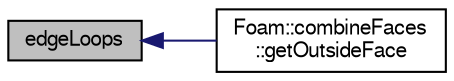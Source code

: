 digraph "edgeLoops"
{
  bgcolor="transparent";
  edge [fontname="FreeSans",fontsize="10",labelfontname="FreeSans",labelfontsize="10"];
  node [fontname="FreeSans",fontsize="10",shape=record];
  rankdir="LR";
  Node1 [label="edgeLoops",height=0.2,width=0.4,color="black", fillcolor="grey75", style="filled" fontcolor="black"];
  Node1 -> Node2 [dir="back",color="midnightblue",fontsize="10",style="solid",fontname="FreeSans"];
  Node2 [label="Foam::combineFaces\l::getOutsideFace",height=0.2,width=0.4,color="black",URL="$a00307.html#af695da5d6484dda0cf20307778b302f0",tooltip="Gets outside of patch as a face (in mesh point labels) "];
}
